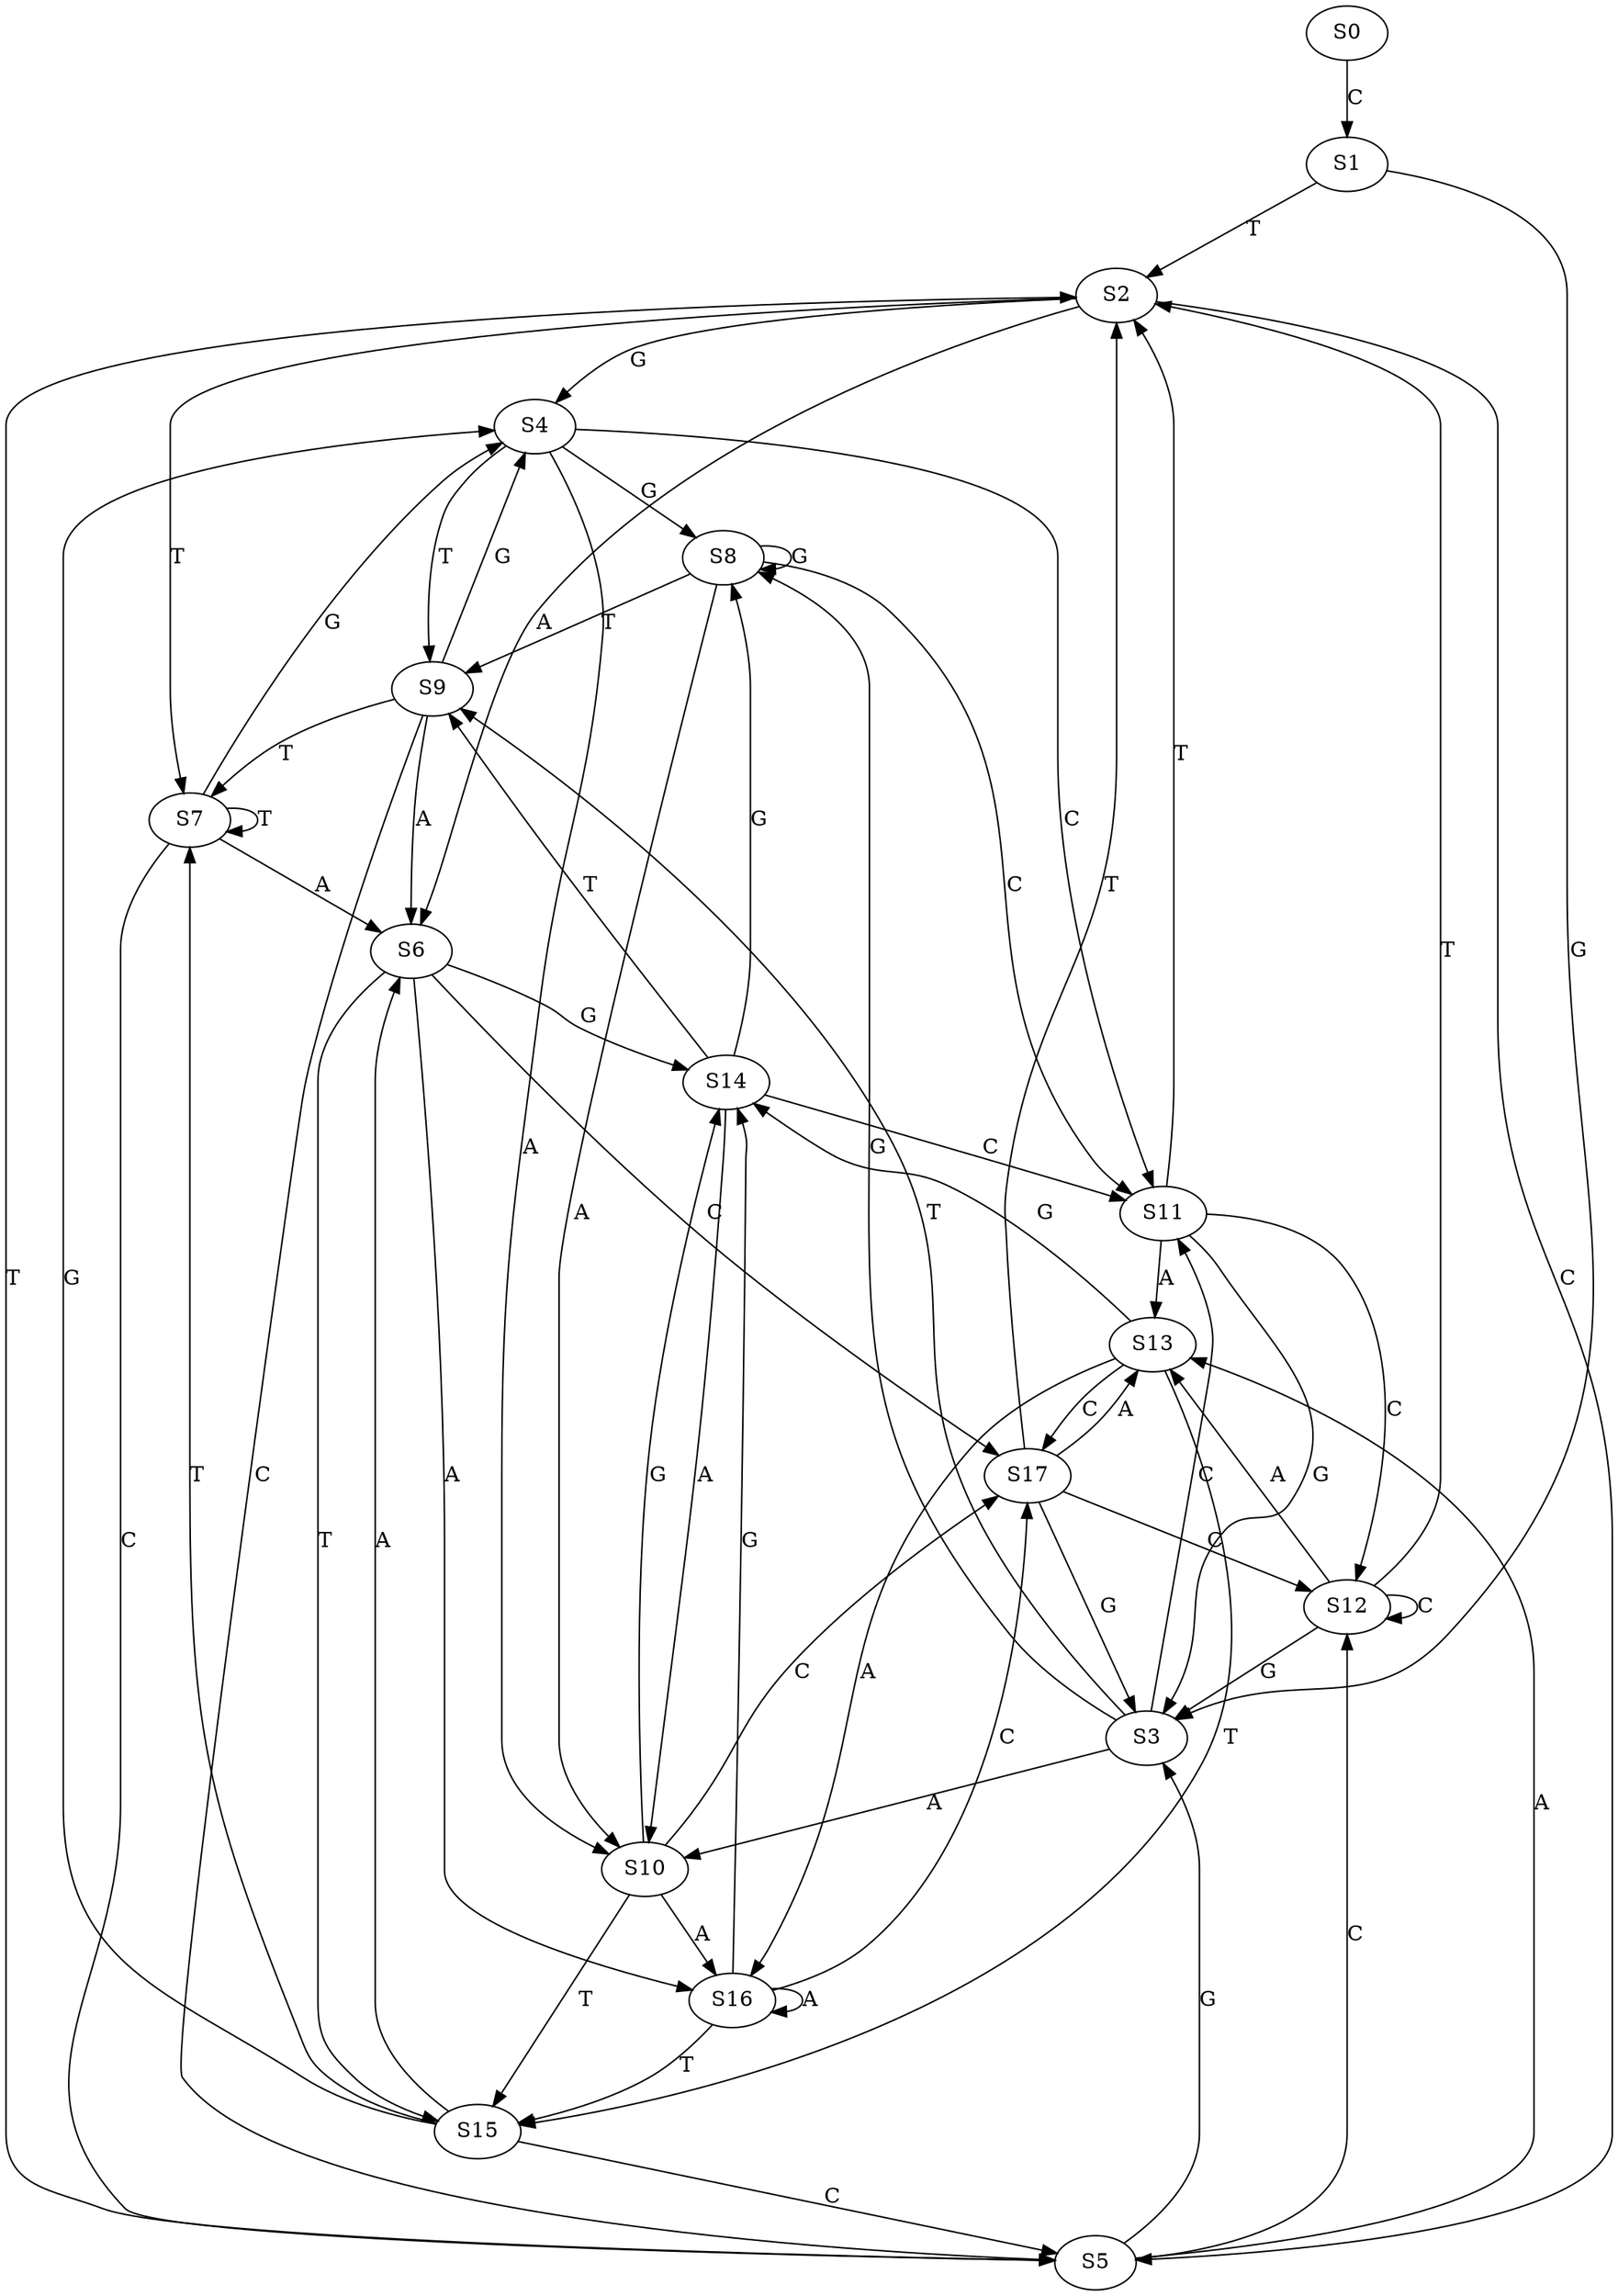 strict digraph  {
	S0 -> S1 [ label = C ];
	S1 -> S2 [ label = T ];
	S1 -> S3 [ label = G ];
	S2 -> S4 [ label = G ];
	S2 -> S5 [ label = C ];
	S2 -> S6 [ label = A ];
	S2 -> S7 [ label = T ];
	S3 -> S8 [ label = G ];
	S3 -> S9 [ label = T ];
	S3 -> S10 [ label = A ];
	S3 -> S11 [ label = C ];
	S4 -> S10 [ label = A ];
	S4 -> S9 [ label = T ];
	S4 -> S11 [ label = C ];
	S4 -> S8 [ label = G ];
	S5 -> S2 [ label = T ];
	S5 -> S3 [ label = G ];
	S5 -> S12 [ label = C ];
	S5 -> S13 [ label = A ];
	S6 -> S14 [ label = G ];
	S6 -> S15 [ label = T ];
	S6 -> S16 [ label = A ];
	S6 -> S17 [ label = C ];
	S7 -> S5 [ label = C ];
	S7 -> S4 [ label = G ];
	S7 -> S7 [ label = T ];
	S7 -> S6 [ label = A ];
	S8 -> S10 [ label = A ];
	S8 -> S9 [ label = T ];
	S8 -> S8 [ label = G ];
	S8 -> S11 [ label = C ];
	S9 -> S6 [ label = A ];
	S9 -> S5 [ label = C ];
	S9 -> S4 [ label = G ];
	S9 -> S7 [ label = T ];
	S10 -> S14 [ label = G ];
	S10 -> S16 [ label = A ];
	S10 -> S17 [ label = C ];
	S10 -> S15 [ label = T ];
	S11 -> S12 [ label = C ];
	S11 -> S2 [ label = T ];
	S11 -> S3 [ label = G ];
	S11 -> S13 [ label = A ];
	S12 -> S3 [ label = G ];
	S12 -> S12 [ label = C ];
	S12 -> S13 [ label = A ];
	S12 -> S2 [ label = T ];
	S13 -> S14 [ label = G ];
	S13 -> S15 [ label = T ];
	S13 -> S17 [ label = C ];
	S13 -> S16 [ label = A ];
	S14 -> S9 [ label = T ];
	S14 -> S8 [ label = G ];
	S14 -> S10 [ label = A ];
	S14 -> S11 [ label = C ];
	S15 -> S6 [ label = A ];
	S15 -> S5 [ label = C ];
	S15 -> S7 [ label = T ];
	S15 -> S4 [ label = G ];
	S16 -> S15 [ label = T ];
	S16 -> S17 [ label = C ];
	S16 -> S14 [ label = G ];
	S16 -> S16 [ label = A ];
	S17 -> S13 [ label = A ];
	S17 -> S2 [ label = T ];
	S17 -> S12 [ label = C ];
	S17 -> S3 [ label = G ];
}
